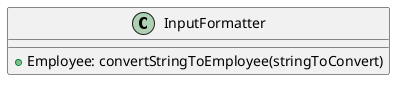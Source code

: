 @startuml
'https://plantuml.com/class-diagram

class InputFormatter {

    +Employee: convertStringToEmployee(stringToConvert)
}

@enduml